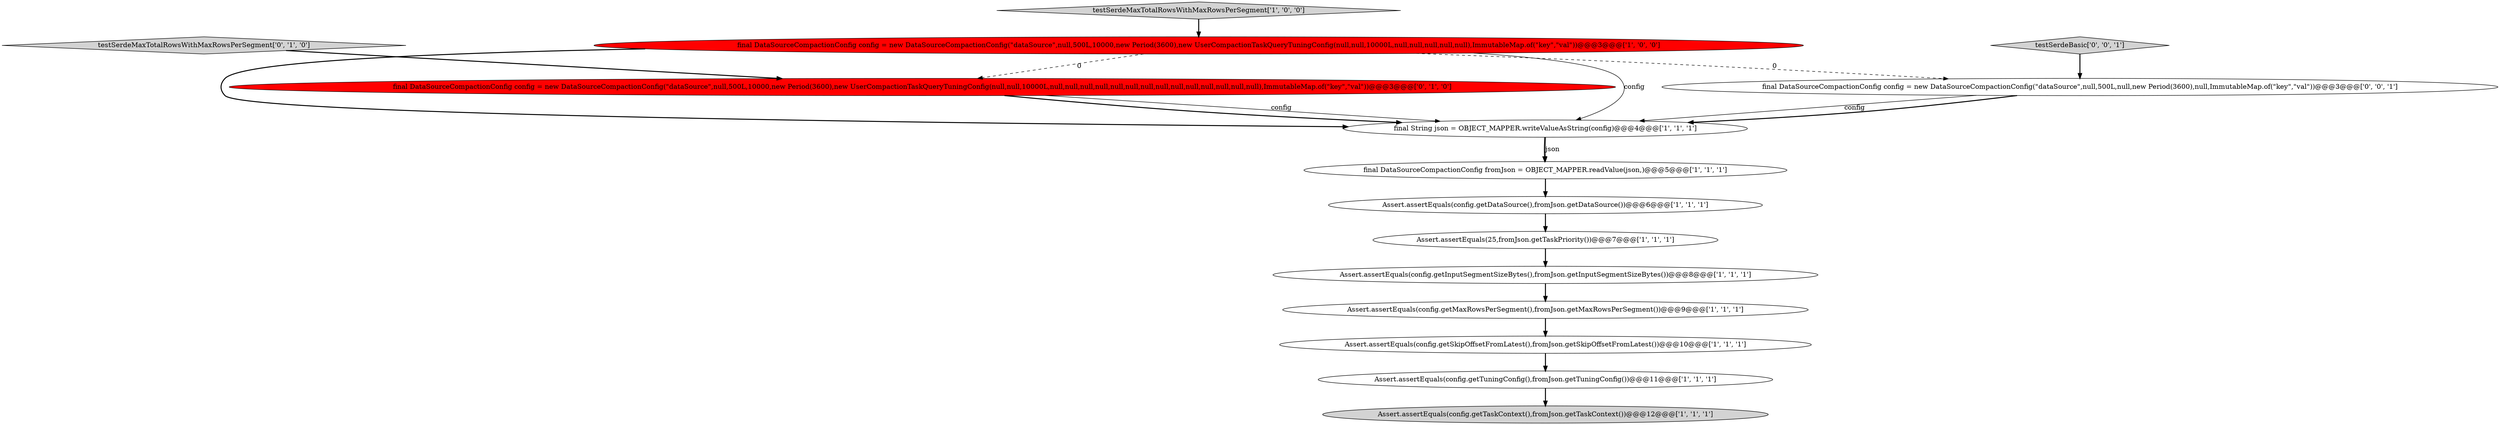 digraph {
9 [style = filled, label = "testSerdeMaxTotalRowsWithMaxRowsPerSegment['1', '0', '0']", fillcolor = lightgray, shape = diamond image = "AAA0AAABBB1BBB"];
5 [style = filled, label = "Assert.assertEquals(config.getSkipOffsetFromLatest(),fromJson.getSkipOffsetFromLatest())@@@10@@@['1', '1', '1']", fillcolor = white, shape = ellipse image = "AAA0AAABBB1BBB"];
10 [style = filled, label = "Assert.assertEquals(config.getTaskContext(),fromJson.getTaskContext())@@@12@@@['1', '1', '1']", fillcolor = lightgray, shape = ellipse image = "AAA0AAABBB1BBB"];
14 [style = filled, label = "testSerdeBasic['0', '0', '1']", fillcolor = lightgray, shape = diamond image = "AAA0AAABBB3BBB"];
6 [style = filled, label = "Assert.assertEquals(config.getInputSegmentSizeBytes(),fromJson.getInputSegmentSizeBytes())@@@8@@@['1', '1', '1']", fillcolor = white, shape = ellipse image = "AAA0AAABBB1BBB"];
11 [style = filled, label = "testSerdeMaxTotalRowsWithMaxRowsPerSegment['0', '1', '0']", fillcolor = lightgray, shape = diamond image = "AAA0AAABBB2BBB"];
7 [style = filled, label = "Assert.assertEquals(config.getMaxRowsPerSegment(),fromJson.getMaxRowsPerSegment())@@@9@@@['1', '1', '1']", fillcolor = white, shape = ellipse image = "AAA0AAABBB1BBB"];
0 [style = filled, label = "final DataSourceCompactionConfig fromJson = OBJECT_MAPPER.readValue(json,)@@@5@@@['1', '1', '1']", fillcolor = white, shape = ellipse image = "AAA0AAABBB1BBB"];
4 [style = filled, label = "Assert.assertEquals(25,fromJson.getTaskPriority())@@@7@@@['1', '1', '1']", fillcolor = white, shape = ellipse image = "AAA0AAABBB1BBB"];
8 [style = filled, label = "final DataSourceCompactionConfig config = new DataSourceCompactionConfig(\"dataSource\",null,500L,10000,new Period(3600),new UserCompactionTaskQueryTuningConfig(null,null,10000L,null,null,null,null,null),ImmutableMap.of(\"key\",\"val\"))@@@3@@@['1', '0', '0']", fillcolor = red, shape = ellipse image = "AAA1AAABBB1BBB"];
12 [style = filled, label = "final DataSourceCompactionConfig config = new DataSourceCompactionConfig(\"dataSource\",null,500L,10000,new Period(3600),new UserCompactionTaskQueryTuningConfig(null,null,10000L,null,null,null,null,null,null,null,null,null,null,null,null,null,null),ImmutableMap.of(\"key\",\"val\"))@@@3@@@['0', '1', '0']", fillcolor = red, shape = ellipse image = "AAA1AAABBB2BBB"];
13 [style = filled, label = "final DataSourceCompactionConfig config = new DataSourceCompactionConfig(\"dataSource\",null,500L,null,new Period(3600),null,ImmutableMap.of(\"key\",\"val\"))@@@3@@@['0', '0', '1']", fillcolor = white, shape = ellipse image = "AAA0AAABBB3BBB"];
2 [style = filled, label = "Assert.assertEquals(config.getDataSource(),fromJson.getDataSource())@@@6@@@['1', '1', '1']", fillcolor = white, shape = ellipse image = "AAA0AAABBB1BBB"];
1 [style = filled, label = "final String json = OBJECT_MAPPER.writeValueAsString(config)@@@4@@@['1', '1', '1']", fillcolor = white, shape = ellipse image = "AAA0AAABBB1BBB"];
3 [style = filled, label = "Assert.assertEquals(config.getTuningConfig(),fromJson.getTuningConfig())@@@11@@@['1', '1', '1']", fillcolor = white, shape = ellipse image = "AAA0AAABBB1BBB"];
12->1 [style = solid, label="config"];
5->3 [style = bold, label=""];
8->1 [style = bold, label=""];
3->10 [style = bold, label=""];
8->1 [style = solid, label="config"];
8->13 [style = dashed, label="0"];
8->12 [style = dashed, label="0"];
7->5 [style = bold, label=""];
11->12 [style = bold, label=""];
1->0 [style = bold, label=""];
14->13 [style = bold, label=""];
6->7 [style = bold, label=""];
9->8 [style = bold, label=""];
12->1 [style = bold, label=""];
2->4 [style = bold, label=""];
4->6 [style = bold, label=""];
13->1 [style = solid, label="config"];
13->1 [style = bold, label=""];
0->2 [style = bold, label=""];
1->0 [style = solid, label="json"];
}
